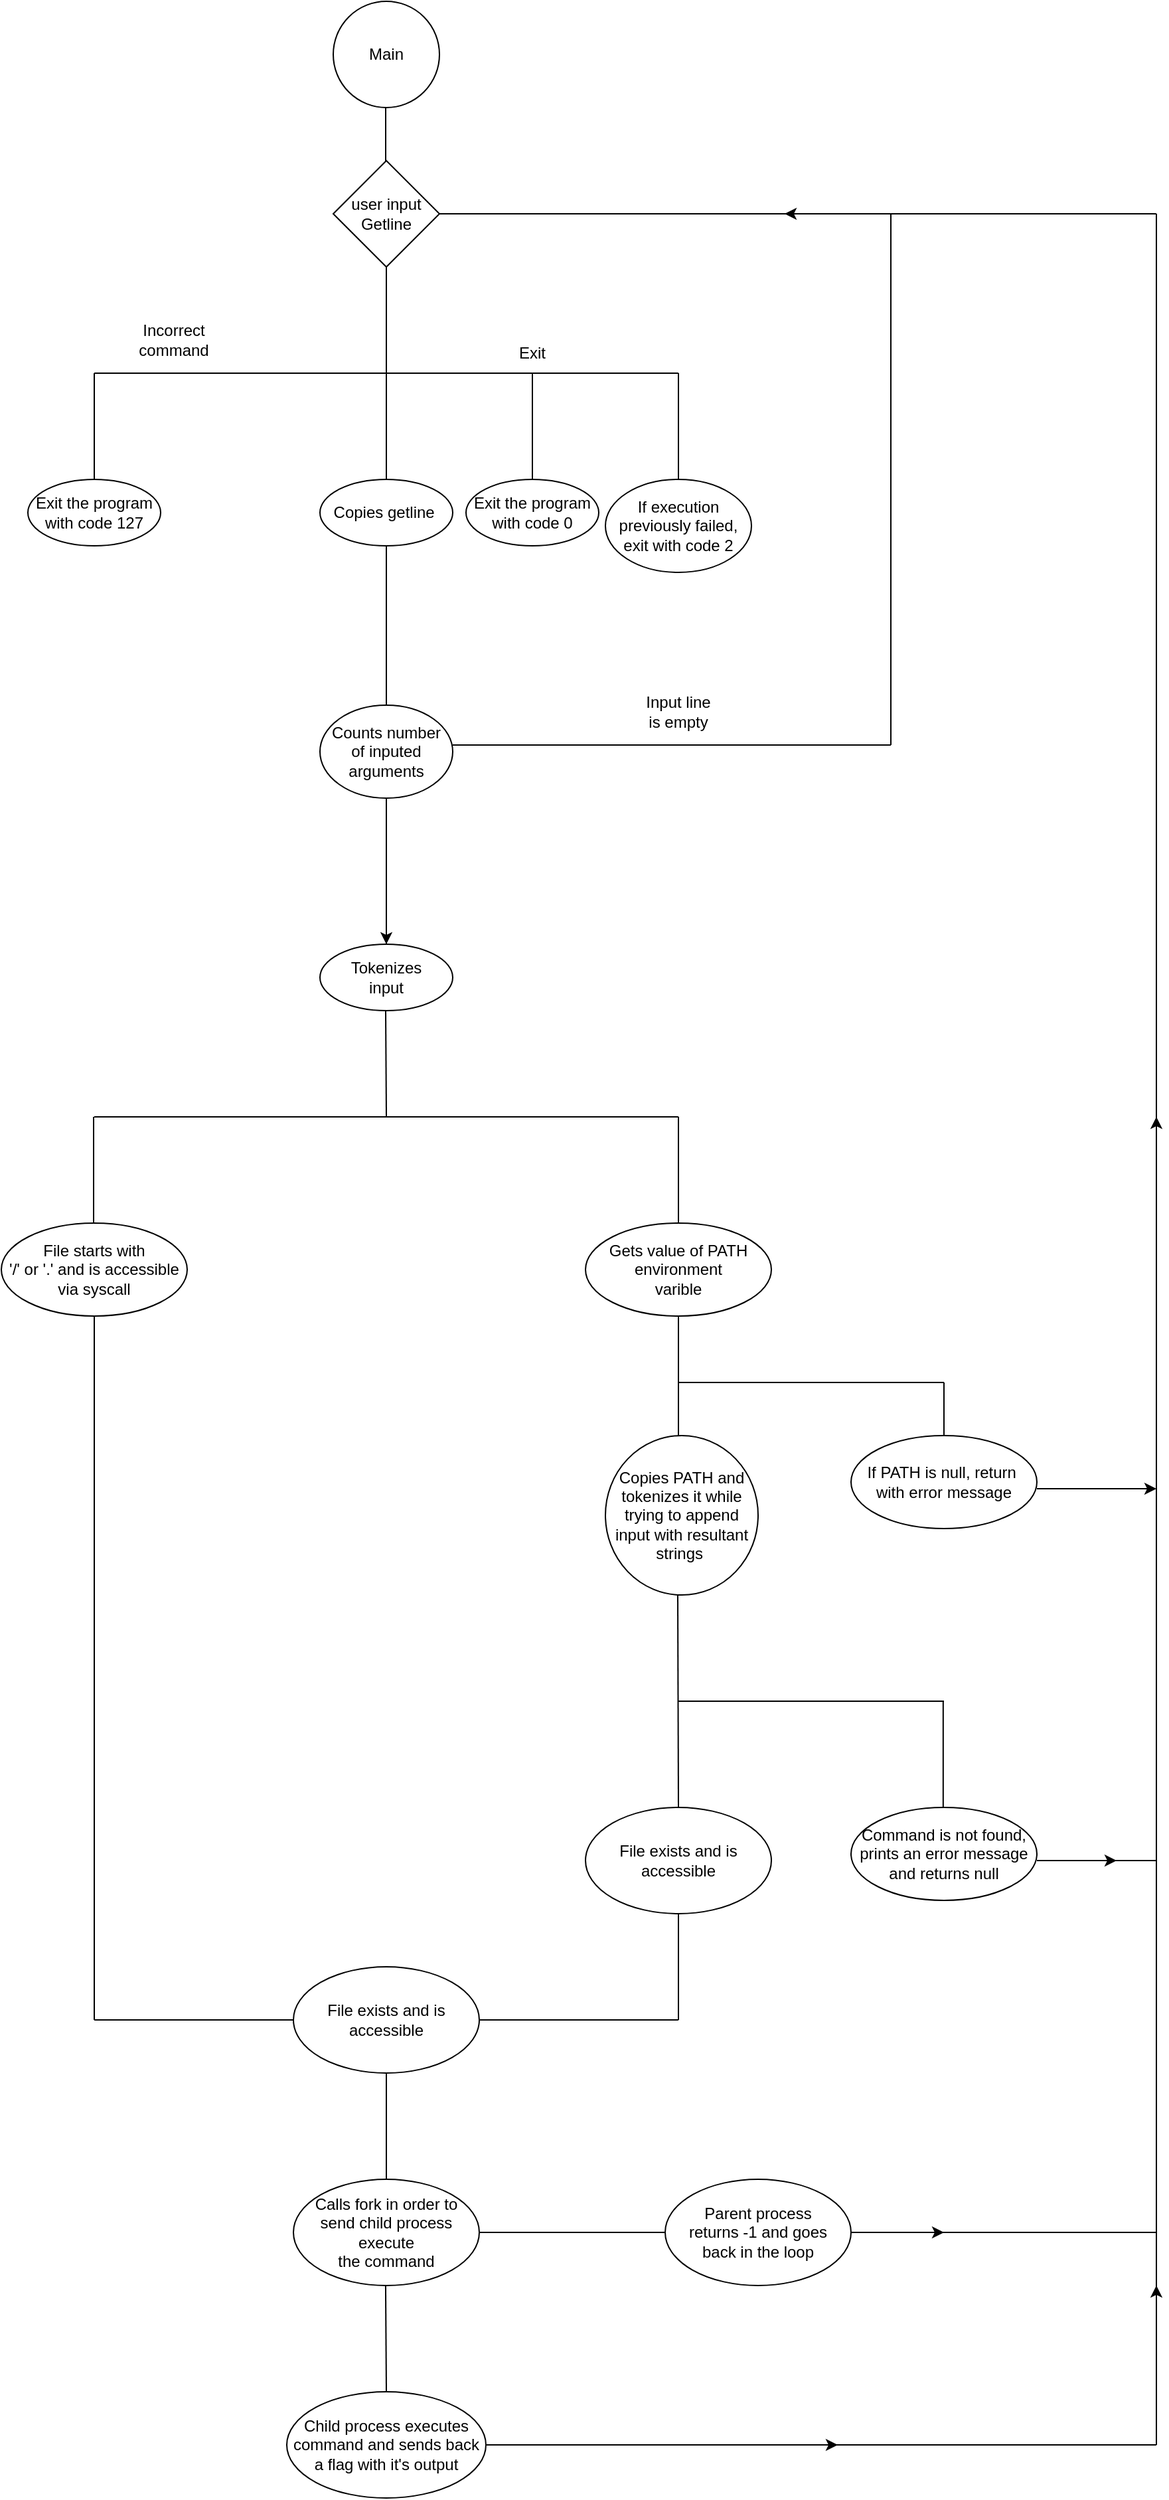 <mxfile version="21.2.3" type="github">
  <diagram name="Page-1" id="D3bwhRHWnsqV5eptxPOC">
    <mxGraphModel dx="1986" dy="2267" grid="1" gridSize="10" guides="1" tooltips="1" connect="1" arrows="1" fold="1" page="1" pageScale="1" pageWidth="827" pageHeight="1169" math="0" shadow="0">
      <root>
        <mxCell id="0" />
        <mxCell id="1" parent="0" />
        <mxCell id="XuWK6bejoGOQTM-Fjr_7-2" value="" style="endArrow=none;html=1;rounded=0;entryX=0.5;entryY=1;entryDx=0;entryDy=0;" parent="1" edge="1">
          <mxGeometry width="50" height="50" relative="1" as="geometry">
            <mxPoint x="299.5" y="50" as="sourcePoint" />
            <mxPoint x="299.5" as="targetPoint" />
          </mxGeometry>
        </mxCell>
        <mxCell id="XuWK6bejoGOQTM-Fjr_7-10" value="" style="endArrow=none;html=1;rounded=0;" parent="1" edge="1">
          <mxGeometry width="50" height="50" relative="1" as="geometry">
            <mxPoint x="80" y="200" as="sourcePoint" />
            <mxPoint x="340" y="200" as="targetPoint" />
          </mxGeometry>
        </mxCell>
        <mxCell id="XuWK6bejoGOQTM-Fjr_7-13" value="user input&lt;br&gt;Getline" style="rhombus;whiteSpace=wrap;html=1;" parent="1" vertex="1">
          <mxGeometry x="260" y="40" width="80" height="80" as="geometry" />
        </mxCell>
        <mxCell id="XuWK6bejoGOQTM-Fjr_7-14" value="" style="endArrow=none;html=1;rounded=0;" parent="1" edge="1" target="XuWK6bejoGOQTM-Fjr_7-13" source="8VTQey7MwOSxeYWRsPwg-12">
          <mxGeometry width="50" height="50" relative="1" as="geometry">
            <mxPoint x="299.5" y="320" as="sourcePoint" />
            <mxPoint x="299.5" y="200" as="targetPoint" />
          </mxGeometry>
        </mxCell>
        <mxCell id="XuWK6bejoGOQTM-Fjr_7-15" value="" style="endArrow=none;html=1;rounded=0;" parent="1" edge="1">
          <mxGeometry width="50" height="50" relative="1" as="geometry">
            <mxPoint x="410" y="280" as="sourcePoint" />
            <mxPoint x="410" y="200" as="targetPoint" />
          </mxGeometry>
        </mxCell>
        <mxCell id="XuWK6bejoGOQTM-Fjr_7-16" value="" style="endArrow=none;html=1;rounded=0;" parent="1" edge="1">
          <mxGeometry width="50" height="50" relative="1" as="geometry">
            <mxPoint x="300" y="200" as="sourcePoint" />
            <mxPoint x="520" y="200" as="targetPoint" />
          </mxGeometry>
        </mxCell>
        <mxCell id="XuWK6bejoGOQTM-Fjr_7-17" value="Exit the program&lt;br&gt;with code 0" style="ellipse;whiteSpace=wrap;html=1;" parent="1" vertex="1">
          <mxGeometry x="360" y="280" width="100" height="50" as="geometry" />
        </mxCell>
        <mxCell id="XuWK6bejoGOQTM-Fjr_7-18" value="Exit" style="text;html=1;strokeColor=none;fillColor=none;align=center;verticalAlign=middle;whiteSpace=wrap;rounded=0;" parent="1" vertex="1">
          <mxGeometry x="380" y="170" width="60" height="30" as="geometry" />
        </mxCell>
        <mxCell id="8VTQey7MwOSxeYWRsPwg-2" value="" style="endArrow=none;html=1;rounded=0;" edge="1" parent="1">
          <mxGeometry width="50" height="50" relative="1" as="geometry">
            <mxPoint x="80" y="280" as="sourcePoint" />
            <mxPoint x="80" y="200" as="targetPoint" />
          </mxGeometry>
        </mxCell>
        <mxCell id="8VTQey7MwOSxeYWRsPwg-3" value="Incorrect command" style="text;html=1;strokeColor=none;fillColor=none;align=center;verticalAlign=middle;whiteSpace=wrap;rounded=0;" vertex="1" parent="1">
          <mxGeometry x="110" y="160" width="60" height="30" as="geometry" />
        </mxCell>
        <mxCell id="8VTQey7MwOSxeYWRsPwg-5" value="Exit the program&lt;br&gt;with code 127" style="ellipse;whiteSpace=wrap;html=1;" vertex="1" parent="1">
          <mxGeometry x="30" y="280" width="100" height="50" as="geometry" />
        </mxCell>
        <mxCell id="8VTQey7MwOSxeYWRsPwg-13" value="" style="endArrow=none;html=1;rounded=0;exitX=0.5;exitY=0;exitDx=0;exitDy=0;" edge="1" parent="1" source="8VTQey7MwOSxeYWRsPwg-15" target="8VTQey7MwOSxeYWRsPwg-12">
          <mxGeometry width="50" height="50" relative="1" as="geometry">
            <mxPoint x="300" y="440" as="sourcePoint" />
            <mxPoint x="300" y="370" as="targetPoint" />
          </mxGeometry>
        </mxCell>
        <mxCell id="8VTQey7MwOSxeYWRsPwg-104" value="" style="edgeStyle=orthogonalEdgeStyle;rounded=0;orthogonalLoop=1;jettySize=auto;html=1;" edge="1" parent="1" source="8VTQey7MwOSxeYWRsPwg-15" target="8VTQey7MwOSxeYWRsPwg-33">
          <mxGeometry relative="1" as="geometry" />
        </mxCell>
        <mxCell id="8VTQey7MwOSxeYWRsPwg-15" value="Counts number&lt;br&gt;of inputed&lt;br&gt;arguments" style="ellipse;whiteSpace=wrap;html=1;" vertex="1" parent="1">
          <mxGeometry x="250" y="450" width="100" height="70" as="geometry" />
        </mxCell>
        <mxCell id="8VTQey7MwOSxeYWRsPwg-18" value="Main" style="ellipse;whiteSpace=wrap;html=1;aspect=fixed;" vertex="1" parent="1">
          <mxGeometry x="260" y="-80" width="80" height="80" as="geometry" />
        </mxCell>
        <mxCell id="8VTQey7MwOSxeYWRsPwg-23" value="" style="endArrow=none;html=1;rounded=0;" edge="1" parent="1">
          <mxGeometry width="50" height="50" relative="1" as="geometry">
            <mxPoint x="350" y="480" as="sourcePoint" />
            <mxPoint x="680" y="480" as="targetPoint" />
          </mxGeometry>
        </mxCell>
        <mxCell id="8VTQey7MwOSxeYWRsPwg-27" value="Input line is empty" style="text;html=1;strokeColor=none;fillColor=none;align=center;verticalAlign=middle;whiteSpace=wrap;rounded=0;" vertex="1" parent="1">
          <mxGeometry x="490" y="440" width="60" height="30" as="geometry" />
        </mxCell>
        <mxCell id="8VTQey7MwOSxeYWRsPwg-29" value="" style="endArrow=none;html=1;rounded=0;" edge="1" parent="1">
          <mxGeometry width="50" height="50" relative="1" as="geometry">
            <mxPoint x="680" y="480" as="sourcePoint" />
            <mxPoint x="680" y="80" as="targetPoint" />
          </mxGeometry>
        </mxCell>
        <mxCell id="8VTQey7MwOSxeYWRsPwg-31" value="" style="endArrow=none;html=1;rounded=0;" edge="1" parent="1">
          <mxGeometry width="50" height="50" relative="1" as="geometry">
            <mxPoint x="680" y="80" as="sourcePoint" />
            <mxPoint x="680" y="80" as="targetPoint" />
          </mxGeometry>
        </mxCell>
        <mxCell id="8VTQey7MwOSxeYWRsPwg-32" value="" style="endArrow=none;html=1;rounded=0;" edge="1" parent="1" source="XuWK6bejoGOQTM-Fjr_7-13">
          <mxGeometry width="50" height="50" relative="1" as="geometry">
            <mxPoint x="590" y="130" as="sourcePoint" />
            <mxPoint x="880" y="80" as="targetPoint" />
          </mxGeometry>
        </mxCell>
        <mxCell id="8VTQey7MwOSxeYWRsPwg-33" value="Tokenizes&lt;br&gt;input" style="ellipse;whiteSpace=wrap;html=1;" vertex="1" parent="1">
          <mxGeometry x="250" y="630" width="100" height="50" as="geometry" />
        </mxCell>
        <mxCell id="8VTQey7MwOSxeYWRsPwg-35" value="" style="endArrow=none;html=1;rounded=0;" edge="1" parent="1" target="8VTQey7MwOSxeYWRsPwg-12">
          <mxGeometry width="50" height="50" relative="1" as="geometry">
            <mxPoint x="299.5" y="320" as="sourcePoint" />
            <mxPoint x="300" y="120" as="targetPoint" />
          </mxGeometry>
        </mxCell>
        <mxCell id="8VTQey7MwOSxeYWRsPwg-12" value="Copies getline&amp;nbsp;" style="ellipse;whiteSpace=wrap;html=1;" vertex="1" parent="1">
          <mxGeometry x="250" y="280" width="100" height="50" as="geometry" />
        </mxCell>
        <mxCell id="8VTQey7MwOSxeYWRsPwg-36" value="" style="endArrow=none;html=1;rounded=0;" edge="1" parent="1" source="8VTQey7MwOSxeYWRsPwg-33">
          <mxGeometry width="50" height="50" relative="1" as="geometry">
            <mxPoint x="299.5" y="620" as="sourcePoint" />
            <mxPoint x="300" y="520" as="targetPoint" />
          </mxGeometry>
        </mxCell>
        <mxCell id="8VTQey7MwOSxeYWRsPwg-44" value="Gets value of PATH environment&lt;br&gt;varible" style="ellipse;whiteSpace=wrap;html=1;" vertex="1" parent="1">
          <mxGeometry x="450" y="840" width="140" height="70" as="geometry" />
        </mxCell>
        <mxCell id="8VTQey7MwOSxeYWRsPwg-46" value="" style="endArrow=none;html=1;rounded=0;" edge="1" parent="1">
          <mxGeometry width="50" height="50" relative="1" as="geometry">
            <mxPoint x="300" y="760" as="sourcePoint" />
            <mxPoint x="299.5" y="680" as="targetPoint" />
          </mxGeometry>
        </mxCell>
        <mxCell id="8VTQey7MwOSxeYWRsPwg-47" value="" style="endArrow=none;html=1;rounded=0;" edge="1" parent="1">
          <mxGeometry width="50" height="50" relative="1" as="geometry">
            <mxPoint x="310" y="760" as="sourcePoint" />
            <mxPoint x="520" y="760" as="targetPoint" />
          </mxGeometry>
        </mxCell>
        <mxCell id="8VTQey7MwOSxeYWRsPwg-51" value="" style="endArrow=none;html=1;rounded=0;" edge="1" parent="1">
          <mxGeometry width="50" height="50" relative="1" as="geometry">
            <mxPoint x="80" y="760" as="sourcePoint" />
            <mxPoint x="310" y="760" as="targetPoint" />
          </mxGeometry>
        </mxCell>
        <mxCell id="8VTQey7MwOSxeYWRsPwg-52" value="" style="endArrow=none;html=1;rounded=0;" edge="1" parent="1">
          <mxGeometry width="50" height="50" relative="1" as="geometry">
            <mxPoint x="520" y="840" as="sourcePoint" />
            <mxPoint x="520" y="760" as="targetPoint" />
          </mxGeometry>
        </mxCell>
        <mxCell id="8VTQey7MwOSxeYWRsPwg-53" value="" style="endArrow=none;html=1;rounded=0;" edge="1" parent="1">
          <mxGeometry width="50" height="50" relative="1" as="geometry">
            <mxPoint x="79.5" y="840" as="sourcePoint" />
            <mxPoint x="79.5" y="760" as="targetPoint" />
          </mxGeometry>
        </mxCell>
        <mxCell id="8VTQey7MwOSxeYWRsPwg-54" value="File starts with&lt;br&gt;&#39;/&#39; or &#39;.&#39; and is accessible via syscall" style="ellipse;whiteSpace=wrap;html=1;" vertex="1" parent="1">
          <mxGeometry x="10" y="840" width="140" height="70" as="geometry" />
        </mxCell>
        <mxCell id="8VTQey7MwOSxeYWRsPwg-56" value="" style="endArrow=none;html=1;rounded=0;" edge="1" parent="1">
          <mxGeometry width="50" height="50" relative="1" as="geometry">
            <mxPoint x="80" y="1440" as="sourcePoint" />
            <mxPoint x="80" y="910" as="targetPoint" />
          </mxGeometry>
        </mxCell>
        <mxCell id="8VTQey7MwOSxeYWRsPwg-57" value="" style="endArrow=none;html=1;rounded=0;" edge="1" parent="1">
          <mxGeometry width="50" height="50" relative="1" as="geometry">
            <mxPoint x="520" y="280" as="sourcePoint" />
            <mxPoint x="520" y="200" as="targetPoint" />
          </mxGeometry>
        </mxCell>
        <mxCell id="8VTQey7MwOSxeYWRsPwg-58" value="If execution previously failed,&lt;br&gt;exit with code 2" style="ellipse;whiteSpace=wrap;html=1;" vertex="1" parent="1">
          <mxGeometry x="465" y="280" width="110" height="70" as="geometry" />
        </mxCell>
        <mxCell id="8VTQey7MwOSxeYWRsPwg-60" value="" style="endArrow=none;html=1;rounded=0;" edge="1" parent="1">
          <mxGeometry width="50" height="50" relative="1" as="geometry">
            <mxPoint x="520" y="1000" as="sourcePoint" />
            <mxPoint x="520" y="910" as="targetPoint" />
          </mxGeometry>
        </mxCell>
        <mxCell id="8VTQey7MwOSxeYWRsPwg-61" value="Copies PATH and tokenizes it while trying to append input with resultant strings&amp;nbsp;" style="ellipse;whiteSpace=wrap;html=1;" vertex="1" parent="1">
          <mxGeometry x="465" y="1000" width="115" height="120" as="geometry" />
        </mxCell>
        <mxCell id="8VTQey7MwOSxeYWRsPwg-63" value="" style="endArrow=none;html=1;rounded=0;" edge="1" parent="1">
          <mxGeometry width="50" height="50" relative="1" as="geometry">
            <mxPoint x="520" y="960" as="sourcePoint" />
            <mxPoint x="720" y="960" as="targetPoint" />
          </mxGeometry>
        </mxCell>
        <mxCell id="8VTQey7MwOSxeYWRsPwg-64" value="If PATH is null, return&amp;nbsp;&lt;br&gt;with error message" style="ellipse;whiteSpace=wrap;html=1;" vertex="1" parent="1">
          <mxGeometry x="650" y="1000" width="140" height="70" as="geometry" />
        </mxCell>
        <mxCell id="8VTQey7MwOSxeYWRsPwg-65" value="" style="endArrow=none;html=1;rounded=0;" edge="1" parent="1">
          <mxGeometry width="50" height="50" relative="1" as="geometry">
            <mxPoint x="720" y="1000" as="sourcePoint" />
            <mxPoint x="720" y="960" as="targetPoint" />
          </mxGeometry>
        </mxCell>
        <mxCell id="8VTQey7MwOSxeYWRsPwg-67" value="" style="endArrow=none;html=1;rounded=0;" edge="1" parent="1">
          <mxGeometry width="50" height="50" relative="1" as="geometry">
            <mxPoint x="520" y="1280" as="sourcePoint" />
            <mxPoint x="519.5" y="1120" as="targetPoint" />
          </mxGeometry>
        </mxCell>
        <mxCell id="8VTQey7MwOSxeYWRsPwg-69" value="File exists and is accessible" style="ellipse;whiteSpace=wrap;html=1;" vertex="1" parent="1">
          <mxGeometry x="450" y="1280" width="140" height="80" as="geometry" />
        </mxCell>
        <mxCell id="8VTQey7MwOSxeYWRsPwg-71" value="" style="endArrow=none;html=1;rounded=0;" edge="1" parent="1">
          <mxGeometry width="50" height="50" relative="1" as="geometry">
            <mxPoint x="520" y="1200" as="sourcePoint" />
            <mxPoint x="720" y="1200" as="targetPoint" />
          </mxGeometry>
        </mxCell>
        <mxCell id="8VTQey7MwOSxeYWRsPwg-72" value="Command is not found,&lt;br&gt;prints an error message and returns null" style="ellipse;whiteSpace=wrap;html=1;" vertex="1" parent="1">
          <mxGeometry x="650" y="1280" width="140" height="70" as="geometry" />
        </mxCell>
        <mxCell id="8VTQey7MwOSxeYWRsPwg-74" value="" style="endArrow=none;html=1;rounded=0;" edge="1" parent="1">
          <mxGeometry width="50" height="50" relative="1" as="geometry">
            <mxPoint x="719.41" y="1200" as="sourcePoint" />
            <mxPoint x="719.41" y="1280" as="targetPoint" />
          </mxGeometry>
        </mxCell>
        <mxCell id="8VTQey7MwOSxeYWRsPwg-75" value="" style="endArrow=none;html=1;rounded=0;" edge="1" parent="1">
          <mxGeometry width="50" height="50" relative="1" as="geometry">
            <mxPoint x="790" y="1320" as="sourcePoint" />
            <mxPoint x="880" y="1320" as="targetPoint" />
          </mxGeometry>
        </mxCell>
        <mxCell id="8VTQey7MwOSxeYWRsPwg-76" value="" style="endArrow=none;html=1;rounded=0;" edge="1" parent="1">
          <mxGeometry width="50" height="50" relative="1" as="geometry">
            <mxPoint x="880" y="1320" as="sourcePoint" />
            <mxPoint x="880" y="80" as="targetPoint" />
          </mxGeometry>
        </mxCell>
        <mxCell id="8VTQey7MwOSxeYWRsPwg-77" value="" style="endArrow=classic;html=1;rounded=0;" edge="1" parent="1">
          <mxGeometry width="50" height="50" relative="1" as="geometry">
            <mxPoint x="790" y="1320" as="sourcePoint" />
            <mxPoint x="850" y="1320" as="targetPoint" />
          </mxGeometry>
        </mxCell>
        <mxCell id="8VTQey7MwOSxeYWRsPwg-78" value="" style="endArrow=classic;html=1;rounded=0;" edge="1" parent="1">
          <mxGeometry width="50" height="50" relative="1" as="geometry">
            <mxPoint x="680" y="80" as="sourcePoint" />
            <mxPoint x="600" y="80" as="targetPoint" />
          </mxGeometry>
        </mxCell>
        <mxCell id="8VTQey7MwOSxeYWRsPwg-79" value="" style="endArrow=classic;html=1;rounded=0;" edge="1" parent="1">
          <mxGeometry width="50" height="50" relative="1" as="geometry">
            <mxPoint x="880" y="880" as="sourcePoint" />
            <mxPoint x="880" y="760" as="targetPoint" />
          </mxGeometry>
        </mxCell>
        <mxCell id="8VTQey7MwOSxeYWRsPwg-80" value="" style="endArrow=classic;html=1;rounded=0;" edge="1" parent="1">
          <mxGeometry width="50" height="50" relative="1" as="geometry">
            <mxPoint x="790" y="1040" as="sourcePoint" />
            <mxPoint x="880" y="1040" as="targetPoint" />
          </mxGeometry>
        </mxCell>
        <mxCell id="8VTQey7MwOSxeYWRsPwg-81" value="" style="endArrow=none;html=1;rounded=0;" edge="1" parent="1">
          <mxGeometry width="50" height="50" relative="1" as="geometry">
            <mxPoint x="520" y="1440" as="sourcePoint" />
            <mxPoint x="520" y="1360" as="targetPoint" />
          </mxGeometry>
        </mxCell>
        <mxCell id="8VTQey7MwOSxeYWRsPwg-82" value="File exists and is accessible" style="ellipse;whiteSpace=wrap;html=1;" vertex="1" parent="1">
          <mxGeometry x="230" y="1400" width="140" height="80" as="geometry" />
        </mxCell>
        <mxCell id="8VTQey7MwOSxeYWRsPwg-83" value="" style="endArrow=none;html=1;rounded=0;" edge="1" parent="1">
          <mxGeometry width="50" height="50" relative="1" as="geometry">
            <mxPoint x="370" y="1440" as="sourcePoint" />
            <mxPoint x="520" y="1440" as="targetPoint" />
          </mxGeometry>
        </mxCell>
        <mxCell id="8VTQey7MwOSxeYWRsPwg-86" value="" style="endArrow=none;html=1;rounded=0;entryX=0;entryY=0.5;entryDx=0;entryDy=0;" edge="1" parent="1" target="8VTQey7MwOSxeYWRsPwg-82">
          <mxGeometry width="50" height="50" relative="1" as="geometry">
            <mxPoint x="80" y="1440" as="sourcePoint" />
            <mxPoint x="130" y="1390" as="targetPoint" />
          </mxGeometry>
        </mxCell>
        <mxCell id="8VTQey7MwOSxeYWRsPwg-88" value="" style="endArrow=none;html=1;rounded=0;" edge="1" parent="1">
          <mxGeometry width="50" height="50" relative="1" as="geometry">
            <mxPoint x="300" y="1560" as="sourcePoint" />
            <mxPoint x="300" y="1480" as="targetPoint" />
          </mxGeometry>
        </mxCell>
        <mxCell id="8VTQey7MwOSxeYWRsPwg-89" value="Calls fork in order to&lt;br&gt;send child process execute&lt;br&gt;the command" style="ellipse;whiteSpace=wrap;html=1;" vertex="1" parent="1">
          <mxGeometry x="230" y="1560" width="140" height="80" as="geometry" />
        </mxCell>
        <mxCell id="8VTQey7MwOSxeYWRsPwg-90" value="" style="endArrow=none;html=1;rounded=0;" edge="1" parent="1">
          <mxGeometry width="50" height="50" relative="1" as="geometry">
            <mxPoint x="370" y="1600" as="sourcePoint" />
            <mxPoint x="520" y="1600" as="targetPoint" />
          </mxGeometry>
        </mxCell>
        <mxCell id="8VTQey7MwOSxeYWRsPwg-91" value="" style="endArrow=none;html=1;rounded=0;entryX=0;entryY=0.5;entryDx=0;entryDy=0;" edge="1" parent="1">
          <mxGeometry width="50" height="50" relative="1" as="geometry">
            <mxPoint x="300" y="1720" as="sourcePoint" />
            <mxPoint x="299.47" y="1640" as="targetPoint" />
          </mxGeometry>
        </mxCell>
        <mxCell id="8VTQey7MwOSxeYWRsPwg-94" value="" style="endArrow=none;html=1;rounded=0;" edge="1" parent="1">
          <mxGeometry width="50" height="50" relative="1" as="geometry">
            <mxPoint x="650" y="1600" as="sourcePoint" />
            <mxPoint x="880" y="1600" as="targetPoint" />
          </mxGeometry>
        </mxCell>
        <mxCell id="8VTQey7MwOSxeYWRsPwg-96" value="Parent process&lt;br&gt;returns -1 and goes&lt;br&gt;back in the loop" style="ellipse;whiteSpace=wrap;html=1;" vertex="1" parent="1">
          <mxGeometry x="510" y="1560" width="140" height="80" as="geometry" />
        </mxCell>
        <mxCell id="8VTQey7MwOSxeYWRsPwg-97" value="" style="endArrow=none;html=1;rounded=0;" edge="1" parent="1">
          <mxGeometry width="50" height="50" relative="1" as="geometry">
            <mxPoint x="880" y="1600" as="sourcePoint" />
            <mxPoint x="880" y="1320" as="targetPoint" />
          </mxGeometry>
        </mxCell>
        <mxCell id="8VTQey7MwOSxeYWRsPwg-98" value="" style="endArrow=classic;html=1;rounded=0;" edge="1" parent="1">
          <mxGeometry width="50" height="50" relative="1" as="geometry">
            <mxPoint x="650" y="1600" as="sourcePoint" />
            <mxPoint x="720" y="1600" as="targetPoint" />
          </mxGeometry>
        </mxCell>
        <mxCell id="8VTQey7MwOSxeYWRsPwg-99" value="Child process executes command and sends back a flag with it&#39;s output" style="ellipse;whiteSpace=wrap;html=1;" vertex="1" parent="1">
          <mxGeometry x="225" y="1720" width="150" height="80" as="geometry" />
        </mxCell>
        <mxCell id="8VTQey7MwOSxeYWRsPwg-100" value="" style="endArrow=none;html=1;rounded=0;" edge="1" parent="1">
          <mxGeometry width="50" height="50" relative="1" as="geometry">
            <mxPoint x="375" y="1760" as="sourcePoint" />
            <mxPoint x="880" y="1760" as="targetPoint" />
          </mxGeometry>
        </mxCell>
        <mxCell id="8VTQey7MwOSxeYWRsPwg-101" value="" style="endArrow=none;html=1;rounded=0;" edge="1" parent="1">
          <mxGeometry width="50" height="50" relative="1" as="geometry">
            <mxPoint x="880" y="1760" as="sourcePoint" />
            <mxPoint x="880" y="1600" as="targetPoint" />
          </mxGeometry>
        </mxCell>
        <mxCell id="8VTQey7MwOSxeYWRsPwg-102" value="" style="endArrow=classic;html=1;rounded=0;" edge="1" parent="1">
          <mxGeometry width="50" height="50" relative="1" as="geometry">
            <mxPoint x="555" y="1760" as="sourcePoint" />
            <mxPoint x="640" y="1760" as="targetPoint" />
          </mxGeometry>
        </mxCell>
        <mxCell id="8VTQey7MwOSxeYWRsPwg-103" value="" style="endArrow=classic;html=1;rounded=0;" edge="1" parent="1">
          <mxGeometry width="50" height="50" relative="1" as="geometry">
            <mxPoint x="880" y="1720" as="sourcePoint" />
            <mxPoint x="880" y="1640" as="targetPoint" />
          </mxGeometry>
        </mxCell>
      </root>
    </mxGraphModel>
  </diagram>
</mxfile>
